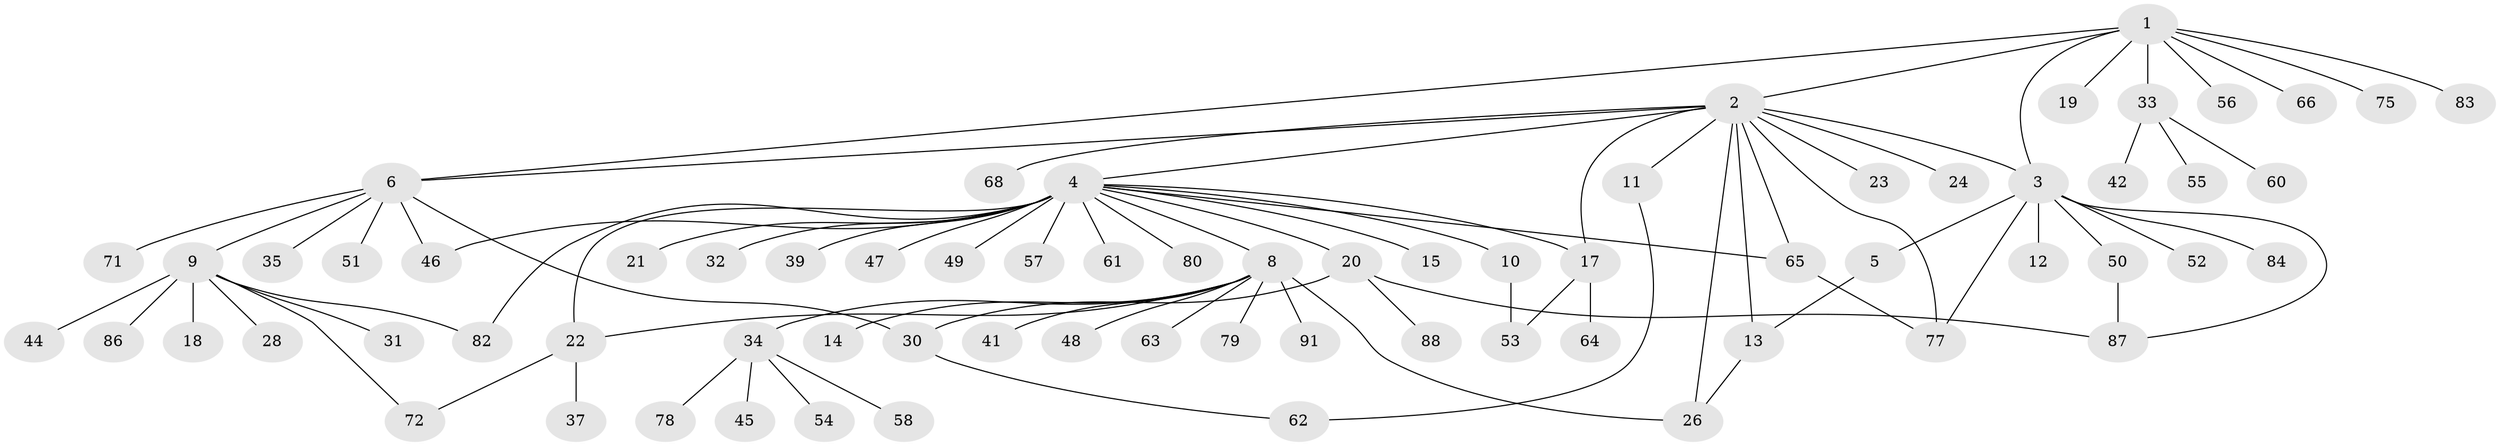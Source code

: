 // Generated by graph-tools (version 1.1) at 2025/23/03/03/25 07:23:51]
// undirected, 71 vertices, 88 edges
graph export_dot {
graph [start="1"]
  node [color=gray90,style=filled];
  1 [super="+16"];
  2 [super="+25"];
  3 [super="+76"];
  4 [super="+40"];
  5;
  6 [super="+7"];
  8 [super="+92"];
  9 [super="+89"];
  10;
  11;
  12;
  13 [super="+36"];
  14;
  15;
  17 [super="+27"];
  18;
  19;
  20 [super="+90"];
  21;
  22 [super="+93"];
  23;
  24;
  26 [super="+29"];
  28 [super="+38"];
  30 [super="+43"];
  31;
  32 [super="+73"];
  33 [super="+69"];
  34 [super="+74"];
  35;
  37;
  39;
  41;
  42;
  44;
  45;
  46;
  47 [super="+59"];
  48;
  49;
  50;
  51;
  52;
  53;
  54 [super="+81"];
  55;
  56;
  57;
  58 [super="+85"];
  60;
  61;
  62 [super="+67"];
  63;
  64;
  65;
  66 [super="+70"];
  68;
  71;
  72;
  75;
  77;
  78;
  79;
  80;
  82;
  83;
  84;
  86;
  87 [super="+94"];
  88;
  91;
  1 -- 2;
  1 -- 33;
  1 -- 56;
  1 -- 66;
  1 -- 75;
  1 -- 83;
  1 -- 19;
  1 -- 6;
  1 -- 3;
  2 -- 3;
  2 -- 4;
  2 -- 6;
  2 -- 11;
  2 -- 13;
  2 -- 17;
  2 -- 23;
  2 -- 24;
  2 -- 26;
  2 -- 65;
  2 -- 68;
  2 -- 77;
  3 -- 5;
  3 -- 12;
  3 -- 50;
  3 -- 52;
  3 -- 84;
  3 -- 87;
  3 -- 77;
  4 -- 8;
  4 -- 10;
  4 -- 15;
  4 -- 20;
  4 -- 21;
  4 -- 22;
  4 -- 32 [weight=2];
  4 -- 39;
  4 -- 57;
  4 -- 61;
  4 -- 65;
  4 -- 80;
  4 -- 82;
  4 -- 49;
  4 -- 46;
  4 -- 47;
  4 -- 17;
  5 -- 13;
  6 -- 30;
  6 -- 35;
  6 -- 46;
  6 -- 51;
  6 -- 71;
  6 -- 9;
  8 -- 14;
  8 -- 26;
  8 -- 34;
  8 -- 41;
  8 -- 48;
  8 -- 63;
  8 -- 79;
  8 -- 91;
  8 -- 22;
  9 -- 18;
  9 -- 28;
  9 -- 31;
  9 -- 44;
  9 -- 72;
  9 -- 82;
  9 -- 86;
  10 -- 53;
  11 -- 62;
  13 -- 26;
  17 -- 53;
  17 -- 64;
  20 -- 87;
  20 -- 88;
  20 -- 30;
  22 -- 37;
  22 -- 72;
  30 -- 62;
  33 -- 42;
  33 -- 55;
  33 -- 60;
  34 -- 45;
  34 -- 54;
  34 -- 58;
  34 -- 78;
  50 -- 87;
  65 -- 77;
}

